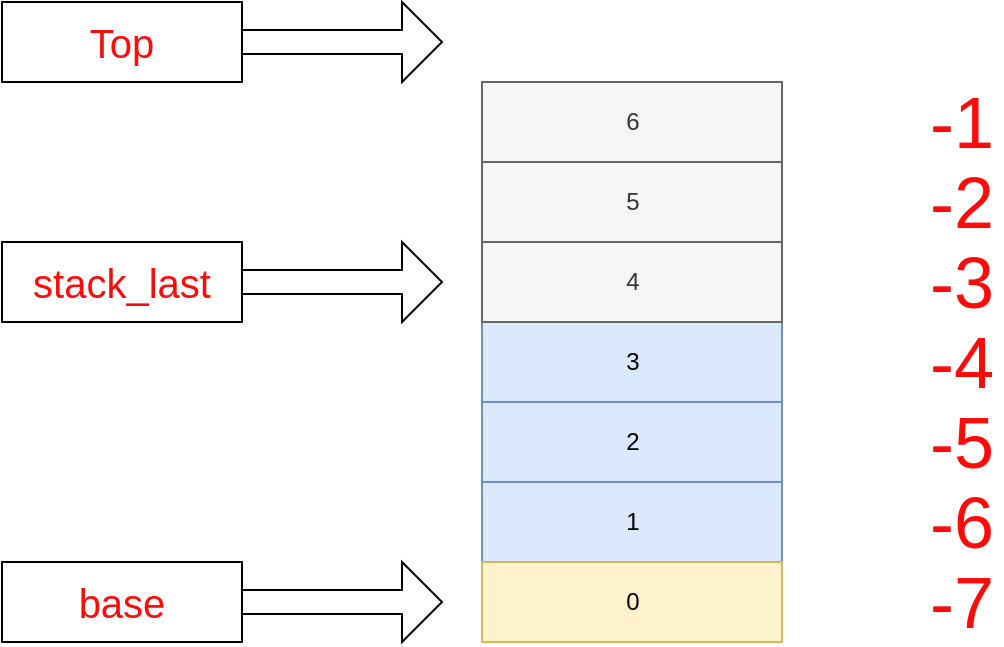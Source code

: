 <mxfile version="12.5.5" type="github">
  <diagram id="Qo-UfSBc8zHLeVuwYIwZ" name="第 1 页">
    <mxGraphModel dx="2062" dy="1105" grid="1" gridSize="10" guides="1" tooltips="1" connect="1" arrows="1" fold="1" page="1" pageScale="1" pageWidth="827" pageHeight="1169" math="0" shadow="0">
      <root>
        <mxCell id="0"/>
        <mxCell id="1" parent="0"/>
        <mxCell id="yVnqsMJHVSzi787fo_AW-9" value="1" style="verticalLabelPosition=middle;verticalAlign=middle;html=1;shape=mxgraph.basic.rect;fillColor2=none;strokeWidth=1;size=20;indent=5;fillColor=#dae8fc;strokeColor=#6c8ebf;labelPosition=center;align=center;" parent="1" vertex="1">
          <mxGeometry x="330" y="400" width="150" height="40" as="geometry"/>
        </mxCell>
        <mxCell id="yVnqsMJHVSzi787fo_AW-12" value="2" style="verticalLabelPosition=middle;verticalAlign=middle;html=1;shape=mxgraph.basic.rect;fillColor2=none;strokeWidth=1;size=20;indent=5;fillColor=#dae8fc;strokeColor=#6c8ebf;labelPosition=center;align=center;" parent="1" vertex="1">
          <mxGeometry x="330" y="360" width="150" height="40" as="geometry"/>
        </mxCell>
        <mxCell id="yVnqsMJHVSzi787fo_AW-13" value="0" style="verticalLabelPosition=middle;verticalAlign=middle;html=1;shape=mxgraph.basic.rect;fillColor2=none;strokeWidth=1;size=20;indent=5;fillColor=#fff2cc;strokeColor=#d6b656;labelPosition=center;align=center;" parent="1" vertex="1">
          <mxGeometry x="330" y="440" width="150" height="40" as="geometry"/>
        </mxCell>
        <mxCell id="yVnqsMJHVSzi787fo_AW-14" value="3" style="verticalLabelPosition=middle;verticalAlign=middle;html=1;shape=mxgraph.basic.rect;fillColor2=none;strokeWidth=1;size=20;indent=5;fillColor=#dae8fc;strokeColor=#6c8ebf;labelPosition=center;align=center;" parent="1" vertex="1">
          <mxGeometry x="330" y="320" width="150" height="40" as="geometry"/>
        </mxCell>
        <mxCell id="yVnqsMJHVSzi787fo_AW-15" value="4" style="verticalLabelPosition=middle;verticalAlign=middle;html=1;shape=mxgraph.basic.rect;fillColor2=none;strokeWidth=1;size=20;indent=5;fillColor=#f5f5f5;strokeColor=#666666;fontColor=#333333;labelPosition=center;align=center;" parent="1" vertex="1">
          <mxGeometry x="330" y="280" width="150" height="40" as="geometry"/>
        </mxCell>
        <mxCell id="yVnqsMJHVSzi787fo_AW-16" value="5" style="verticalLabelPosition=middle;verticalAlign=middle;html=1;shape=mxgraph.basic.rect;fillColor2=none;strokeWidth=1;size=20;indent=5;fillColor=#f5f5f5;strokeColor=#666666;fontColor=#333333;labelPosition=center;align=center;" parent="1" vertex="1">
          <mxGeometry x="330" y="240" width="150" height="40" as="geometry"/>
        </mxCell>
        <mxCell id="yVnqsMJHVSzi787fo_AW-17" value="6" style="verticalLabelPosition=middle;verticalAlign=middle;html=1;shape=mxgraph.basic.rect;fillColor2=none;strokeWidth=1;size=20;indent=5;fillColor=#f5f5f5;strokeColor=#666666;fontColor=#333333;labelPosition=center;align=center;" parent="1" vertex="1">
          <mxGeometry x="330" y="200" width="150" height="40" as="geometry"/>
        </mxCell>
        <mxCell id="yVnqsMJHVSzi787fo_AW-20" value="-2" style="text;html=1;strokeColor=none;fillColor=none;align=center;verticalAlign=middle;whiteSpace=wrap;rounded=0;fontSize=36;fontColor=#FF0A0A;" parent="1" vertex="1">
          <mxGeometry x="550" y="250" width="40" height="20" as="geometry"/>
        </mxCell>
        <mxCell id="yVnqsMJHVSzi787fo_AW-23" value="-1" style="text;html=1;strokeColor=none;fillColor=none;align=center;verticalAlign=middle;whiteSpace=wrap;rounded=0;fontSize=36;fontColor=#FF0A0A;" parent="1" vertex="1">
          <mxGeometry x="550" y="210" width="40" height="20" as="geometry"/>
        </mxCell>
        <mxCell id="yVnqsMJHVSzi787fo_AW-24" value="-3" style="text;html=1;strokeColor=none;fillColor=none;align=center;verticalAlign=middle;whiteSpace=wrap;rounded=0;fontSize=36;fontColor=#FF0A0A;" parent="1" vertex="1">
          <mxGeometry x="550" y="290" width="40" height="20" as="geometry"/>
        </mxCell>
        <mxCell id="yVnqsMJHVSzi787fo_AW-25" value="-4" style="text;html=1;strokeColor=none;fillColor=none;align=center;verticalAlign=middle;whiteSpace=wrap;rounded=0;fontSize=36;fontColor=#FF0A0A;" parent="1" vertex="1">
          <mxGeometry x="550" y="330" width="40" height="20" as="geometry"/>
        </mxCell>
        <mxCell id="yVnqsMJHVSzi787fo_AW-26" value="-5" style="text;html=1;strokeColor=none;fillColor=none;align=center;verticalAlign=middle;whiteSpace=wrap;rounded=0;fontSize=36;fontColor=#FF0A0A;" parent="1" vertex="1">
          <mxGeometry x="550" y="370" width="40" height="20" as="geometry"/>
        </mxCell>
        <mxCell id="yVnqsMJHVSzi787fo_AW-27" value="-6" style="text;html=1;strokeColor=none;fillColor=none;align=center;verticalAlign=middle;whiteSpace=wrap;rounded=0;fontSize=36;fontColor=#FF0A0A;" parent="1" vertex="1">
          <mxGeometry x="550" y="410" width="40" height="20" as="geometry"/>
        </mxCell>
        <mxCell id="yVnqsMJHVSzi787fo_AW-28" value="-7" style="text;html=1;strokeColor=none;fillColor=none;align=center;verticalAlign=middle;whiteSpace=wrap;rounded=0;fontSize=36;fontColor=#FF0A0A;" parent="1" vertex="1">
          <mxGeometry x="550" y="450" width="40" height="20" as="geometry"/>
        </mxCell>
        <mxCell id="yVnqsMJHVSzi787fo_AW-31" value="" style="shape=singleArrow;whiteSpace=wrap;html=1;fontSize=36;fontColor=#FF0A0A;" parent="1" vertex="1">
          <mxGeometry x="210" y="440" width="100" height="40" as="geometry"/>
        </mxCell>
        <mxCell id="yVnqsMJHVSzi787fo_AW-32" value="base" style="rounded=0;whiteSpace=wrap;html=1;fontSize=20;fontColor=#FF0A0A;" parent="1" vertex="1">
          <mxGeometry x="90" y="440" width="120" height="40" as="geometry"/>
        </mxCell>
        <mxCell id="yVnqsMJHVSzi787fo_AW-33" value="" style="shape=singleArrow;whiteSpace=wrap;html=1;fontSize=36;fontColor=#FF0A0A;" parent="1" vertex="1">
          <mxGeometry x="210" y="160" width="100" height="40" as="geometry"/>
        </mxCell>
        <mxCell id="yVnqsMJHVSzi787fo_AW-34" value="Top" style="rounded=0;whiteSpace=wrap;html=1;fontSize=20;fontColor=#FF0A0A;" parent="1" vertex="1">
          <mxGeometry x="90" y="160" width="120" height="40" as="geometry"/>
        </mxCell>
        <mxCell id="Y-nhqWssQxNx4EHHx-Nz-1" value="" style="shape=singleArrow;whiteSpace=wrap;html=1;fontSize=36;fontColor=#FF0A0A;" vertex="1" parent="1">
          <mxGeometry x="210" y="280" width="100" height="40" as="geometry"/>
        </mxCell>
        <mxCell id="Y-nhqWssQxNx4EHHx-Nz-2" value="stack_last" style="rounded=0;whiteSpace=wrap;html=1;fontSize=20;fontColor=#FF0A0A;" vertex="1" parent="1">
          <mxGeometry x="90" y="280" width="120" height="40" as="geometry"/>
        </mxCell>
      </root>
    </mxGraphModel>
  </diagram>
</mxfile>
